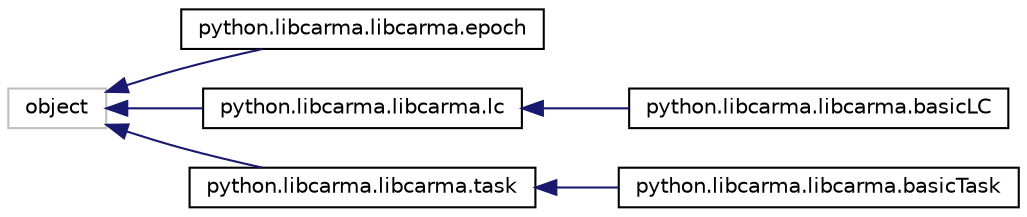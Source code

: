 digraph "Graphical Class Hierarchy"
{
  edge [fontname="Helvetica",fontsize="10",labelfontname="Helvetica",labelfontsize="10"];
  node [fontname="Helvetica",fontsize="10",shape=record];
  rankdir="LR";
  Node1 [label="object",height=0.2,width=0.4,color="grey75", fillcolor="white", style="filled"];
  Node1 -> Node2 [dir="back",color="midnightblue",fontsize="10",style="solid",fontname="Helvetica"];
  Node2 [label="python.libcarma.libcarma.epoch",height=0.2,width=0.4,color="black", fillcolor="white", style="filled",URL="$classpython_1_1libcarma_1_1libcarma_1_1epoch.html",tooltip="Class to hold individual epochs of a light curve. "];
  Node1 -> Node3 [dir="back",color="midnightblue",fontsize="10",style="solid",fontname="Helvetica"];
  Node3 [label="python.libcarma.libcarma.lc",height=0.2,width=0.4,color="black", fillcolor="white", style="filled",URL="$classpython_1_1libcarma_1_1libcarma_1_1lc.html",tooltip="Class to hold light curve. "];
  Node3 -> Node4 [dir="back",color="midnightblue",fontsize="10",style="solid",fontname="Helvetica"];
  Node4 [label="python.libcarma.libcarma.basicLC",height=0.2,width=0.4,color="black", fillcolor="white", style="filled",URL="$classpython_1_1libcarma_1_1libcarma_1_1basic_l_c.html"];
  Node1 -> Node5 [dir="back",color="midnightblue",fontsize="10",style="solid",fontname="Helvetica"];
  Node5 [label="python.libcarma.libcarma.task",height=0.2,width=0.4,color="black", fillcolor="white", style="filled",URL="$classpython_1_1libcarma_1_1libcarma_1_1task.html"];
  Node5 -> Node6 [dir="back",color="midnightblue",fontsize="10",style="solid",fontname="Helvetica"];
  Node6 [label="python.libcarma.libcarma.basicTask",height=0.2,width=0.4,color="black", fillcolor="white", style="filled",URL="$classpython_1_1libcarma_1_1libcarma_1_1basic_task.html"];
}
